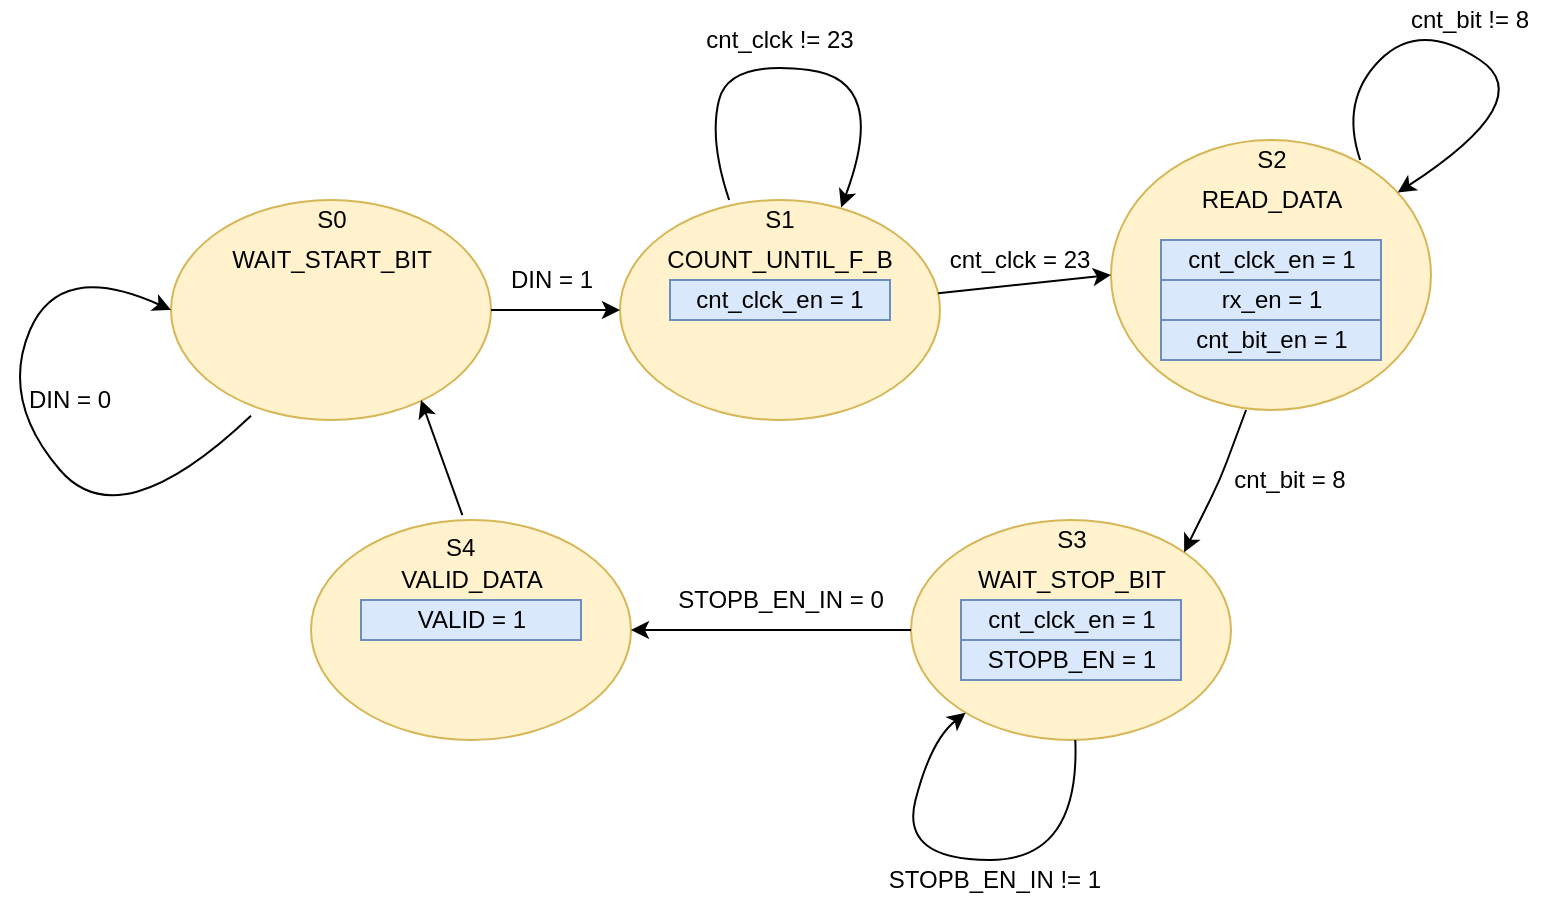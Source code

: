 <mxfile version="14.5.10" type="device"><diagram id="DtR8W_wEZlCpwMKpdQPS" name="Page-1"><mxGraphModel dx="1038" dy="551" grid="1" gridSize="10" guides="1" tooltips="1" connect="1" arrows="1" fold="1" page="1" pageScale="1" pageWidth="850" pageHeight="1100" math="0" shadow="0"><root><mxCell id="0"/><mxCell id="1" parent="0"/><mxCell id="EzQlOFbN46vI_-Dya54i-2" value="" style="ellipse;whiteSpace=wrap;html=1;fillColor=#fff2cc;strokeColor=#d6b656;" vertex="1" parent="1"><mxGeometry x="105.5" y="290" width="160" height="110" as="geometry"/></mxCell><mxCell id="EzQlOFbN46vI_-Dya54i-4" value="" style="ellipse;whiteSpace=wrap;html=1;fillColor=#fff2cc;strokeColor=#d6b656;" vertex="1" parent="1"><mxGeometry x="330" y="290" width="160" height="110" as="geometry"/></mxCell><mxCell id="EzQlOFbN46vI_-Dya54i-5" value="" style="ellipse;whiteSpace=wrap;html=1;fillColor=#fff2cc;strokeColor=#d6b656;" vertex="1" parent="1"><mxGeometry x="575.5" y="260" width="160" height="135" as="geometry"/></mxCell><mxCell id="EzQlOFbN46vI_-Dya54i-6" value="" style="ellipse;whiteSpace=wrap;html=1;fillColor=#fff2cc;strokeColor=#d6b656;" vertex="1" parent="1"><mxGeometry x="175.5" y="450" width="160" height="110" as="geometry"/></mxCell><mxCell id="EzQlOFbN46vI_-Dya54i-7" value="" style="ellipse;whiteSpace=wrap;html=1;fillColor=#fff2cc;strokeColor=#d6b656;" vertex="1" parent="1"><mxGeometry x="475.5" y="450" width="160" height="110" as="geometry"/></mxCell><mxCell id="EzQlOFbN46vI_-Dya54i-9" value="WAIT_START_BIT" style="text;html=1;strokeColor=none;fillColor=none;align=center;verticalAlign=middle;whiteSpace=wrap;rounded=0;" vertex="1" parent="1"><mxGeometry x="165.5" y="310" width="40" height="20" as="geometry"/></mxCell><mxCell id="EzQlOFbN46vI_-Dya54i-15" value="COUNT_UNTIL_F_B" style="text;html=1;strokeColor=none;fillColor=none;align=center;verticalAlign=middle;whiteSpace=wrap;rounded=0;" vertex="1" parent="1"><mxGeometry x="389.5" y="310" width="40" height="20" as="geometry"/></mxCell><mxCell id="EzQlOFbN46vI_-Dya54i-16" value="READ_DATA" style="text;html=1;strokeColor=none;fillColor=none;align=center;verticalAlign=middle;whiteSpace=wrap;rounded=0;" vertex="1" parent="1"><mxGeometry x="635.5" y="280" width="40" height="20" as="geometry"/></mxCell><mxCell id="EzQlOFbN46vI_-Dya54i-17" value="WAIT_STOP_BIT" style="text;html=1;strokeColor=none;fillColor=none;align=center;verticalAlign=middle;whiteSpace=wrap;rounded=0;" vertex="1" parent="1"><mxGeometry x="535.5" y="470" width="40" height="20" as="geometry"/></mxCell><mxCell id="EzQlOFbN46vI_-Dya54i-20" value="VALID_DATA" style="text;html=1;strokeColor=none;fillColor=none;align=center;verticalAlign=middle;whiteSpace=wrap;rounded=0;" vertex="1" parent="1"><mxGeometry x="230.5" y="470" width="50" height="20" as="geometry"/></mxCell><mxCell id="EzQlOFbN46vI_-Dya54i-32" value="" style="curved=1;endArrow=classic;html=1;exitX=0.25;exitY=0.981;exitDx=0;exitDy=0;exitPerimeter=0;entryX=0;entryY=0.5;entryDx=0;entryDy=0;" edge="1" parent="1" source="EzQlOFbN46vI_-Dya54i-2" target="EzQlOFbN46vI_-Dya54i-2"><mxGeometry width="50" height="50" relative="1" as="geometry"><mxPoint x="30" y="450" as="sourcePoint"/><mxPoint x="80" y="400" as="targetPoint"/><Array as="points"><mxPoint x="80" y="460"/><mxPoint x="20" y="390"/><mxPoint x="50" y="320"/></Array></mxGeometry></mxCell><mxCell id="EzQlOFbN46vI_-Dya54i-33" value="DIN = 0" style="text;html=1;strokeColor=none;fillColor=none;align=center;verticalAlign=middle;whiteSpace=wrap;rounded=0;" vertex="1" parent="1"><mxGeometry x="20" y="380" width="70" height="20" as="geometry"/></mxCell><mxCell id="EzQlOFbN46vI_-Dya54i-37" value="" style="endArrow=classic;html=1;exitX=1;exitY=0.5;exitDx=0;exitDy=0;entryX=0;entryY=0.5;entryDx=0;entryDy=0;" edge="1" parent="1" source="EzQlOFbN46vI_-Dya54i-2" target="EzQlOFbN46vI_-Dya54i-4"><mxGeometry width="50" height="50" relative="1" as="geometry"><mxPoint x="320" y="270" as="sourcePoint"/><mxPoint x="370" y="220" as="targetPoint"/><Array as="points"/></mxGeometry></mxCell><mxCell id="EzQlOFbN46vI_-Dya54i-38" value="" style="endArrow=classic;html=1;entryX=0;entryY=0.5;entryDx=0;entryDy=0;" edge="1" parent="1" source="EzQlOFbN46vI_-Dya54i-4" target="EzQlOFbN46vI_-Dya54i-5"><mxGeometry width="50" height="50" relative="1" as="geometry"><mxPoint x="510" y="345" as="sourcePoint"/><mxPoint x="355.5" y="355" as="targetPoint"/><Array as="points"/></mxGeometry></mxCell><mxCell id="EzQlOFbN46vI_-Dya54i-40" value="" style="endArrow=classic;html=1;entryX=1;entryY=0.5;entryDx=0;entryDy=0;exitX=0;exitY=0.5;exitDx=0;exitDy=0;" edge="1" parent="1" source="EzQlOFbN46vI_-Dya54i-7" target="EzQlOFbN46vI_-Dya54i-6"><mxGeometry width="50" height="50" relative="1" as="geometry"><mxPoint x="560.0" y="420" as="sourcePoint"/><mxPoint x="630.0" y="420" as="targetPoint"/><Array as="points"/></mxGeometry></mxCell><mxCell id="EzQlOFbN46vI_-Dya54i-41" value="" style="endArrow=classic;html=1;entryX=1;entryY=0;entryDx=0;entryDy=0;exitX=0.422;exitY=1;exitDx=0;exitDy=0;exitPerimeter=0;" edge="1" parent="1" source="EzQlOFbN46vI_-Dya54i-5" target="EzQlOFbN46vI_-Dya54i-7"><mxGeometry width="50" height="50" relative="1" as="geometry"><mxPoint x="640.7" y="409.34" as="sourcePoint"/><mxPoint x="601.34" y="464.18" as="targetPoint"/><Array as="points"><mxPoint x="630" y="430"/></Array></mxGeometry></mxCell><mxCell id="EzQlOFbN46vI_-Dya54i-43" value="" style="endArrow=classic;html=1;entryX=1;entryY=0.5;entryDx=0;entryDy=0;exitX=0.473;exitY=-0.022;exitDx=0;exitDy=0;exitPerimeter=0;" edge="1" parent="1" source="EzQlOFbN46vI_-Dya54i-6"><mxGeometry width="50" height="50" relative="1" as="geometry"><mxPoint x="370.5" y="390" as="sourcePoint"/><mxPoint x="230.5" y="390" as="targetPoint"/><Array as="points"/></mxGeometry></mxCell><mxCell id="EzQlOFbN46vI_-Dya54i-45" value="DIN = 1" style="text;html=1;strokeColor=none;fillColor=none;align=center;verticalAlign=middle;whiteSpace=wrap;rounded=0;" vertex="1" parent="1"><mxGeometry x="265.5" y="320" width="60" height="20" as="geometry"/></mxCell><mxCell id="EzQlOFbN46vI_-Dya54i-49" value="cnt_clck_en = 1" style="text;html=1;strokeColor=#6c8ebf;fillColor=#dae8fc;align=center;verticalAlign=middle;whiteSpace=wrap;rounded=0;" vertex="1" parent="1"><mxGeometry x="355" y="330" width="110" height="20" as="geometry"/></mxCell><mxCell id="EzQlOFbN46vI_-Dya54i-51" value="cnt_clck_en = 1" style="text;html=1;strokeColor=#6c8ebf;fillColor=#dae8fc;align=center;verticalAlign=middle;whiteSpace=wrap;rounded=0;" vertex="1" parent="1"><mxGeometry x="600.5" y="310" width="110" height="20" as="geometry"/></mxCell><mxCell id="EzQlOFbN46vI_-Dya54i-52" value="cnt_clck_en = 1" style="text;html=1;strokeColor=#6c8ebf;fillColor=#dae8fc;align=center;verticalAlign=middle;whiteSpace=wrap;rounded=0;" vertex="1" parent="1"><mxGeometry x="500.5" y="490" width="110" height="20" as="geometry"/></mxCell><mxCell id="EzQlOFbN46vI_-Dya54i-55" value="" style="curved=1;endArrow=classic;html=1;exitX=0.341;exitY=0;exitDx=0;exitDy=0;exitPerimeter=0;entryX=0.691;entryY=0.034;entryDx=0;entryDy=0;entryPerimeter=0;" edge="1" parent="1" source="EzQlOFbN46vI_-Dya54i-4" target="EzQlOFbN46vI_-Dya54i-4"><mxGeometry width="50" height="50" relative="1" as="geometry"><mxPoint x="324.5" y="280" as="sourcePoint"/><mxPoint x="454.5" y="240" as="targetPoint"/><Array as="points"><mxPoint x="374.5" y="260"/><mxPoint x="384.5" y="220"/><mxPoint x="464.5" y="230"/></Array></mxGeometry></mxCell><mxCell id="EzQlOFbN46vI_-Dya54i-57" value="cnt_clck != 23" style="text;html=1;strokeColor=none;fillColor=none;align=center;verticalAlign=middle;whiteSpace=wrap;rounded=0;" vertex="1" parent="1"><mxGeometry x="370" y="200" width="80" height="20" as="geometry"/></mxCell><mxCell id="EzQlOFbN46vI_-Dya54i-58" value="S0" style="text;html=1;strokeColor=none;fillColor=none;align=center;verticalAlign=middle;whiteSpace=wrap;rounded=0;" vertex="1" parent="1"><mxGeometry x="165.5" y="290" width="40" height="20" as="geometry"/></mxCell><mxCell id="EzQlOFbN46vI_-Dya54i-59" value="S1" style="text;html=1;strokeColor=none;fillColor=none;align=center;verticalAlign=middle;whiteSpace=wrap;rounded=0;" vertex="1" parent="1"><mxGeometry x="389.5" y="290" width="40" height="20" as="geometry"/></mxCell><mxCell id="EzQlOFbN46vI_-Dya54i-60" value="S2" style="text;html=1;strokeColor=none;fillColor=none;align=center;verticalAlign=middle;whiteSpace=wrap;rounded=0;" vertex="1" parent="1"><mxGeometry x="635.5" y="260" width="40" height="20" as="geometry"/></mxCell><mxCell id="EzQlOFbN46vI_-Dya54i-61" value="S3" style="text;html=1;strokeColor=none;fillColor=none;align=center;verticalAlign=middle;whiteSpace=wrap;rounded=0;" vertex="1" parent="1"><mxGeometry x="535.5" y="450" width="40" height="20" as="geometry"/></mxCell><mxCell id="EzQlOFbN46vI_-Dya54i-63" value="S4" style="text;whiteSpace=wrap;html=1;" vertex="1" parent="1"><mxGeometry x="240.5" y="450" width="40" height="30" as="geometry"/></mxCell><mxCell id="EzQlOFbN46vI_-Dya54i-65" value="rx_en = 1" style="text;html=1;strokeColor=#6c8ebf;fillColor=#dae8fc;align=center;verticalAlign=middle;whiteSpace=wrap;rounded=0;" vertex="1" parent="1"><mxGeometry x="600.5" y="330" width="110" height="20" as="geometry"/></mxCell><mxCell id="EzQlOFbN46vI_-Dya54i-68" value="cnt_bit_en = 1" style="text;html=1;strokeColor=#6c8ebf;fillColor=#dae8fc;align=center;verticalAlign=middle;whiteSpace=wrap;rounded=0;" vertex="1" parent="1"><mxGeometry x="600.5" y="350" width="110" height="20" as="geometry"/></mxCell><mxCell id="EzQlOFbN46vI_-Dya54i-69" value="STOPB_EN = 1" style="text;html=1;strokeColor=#6c8ebf;fillColor=#dae8fc;align=center;verticalAlign=middle;whiteSpace=wrap;rounded=0;" vertex="1" parent="1"><mxGeometry x="500.5" y="510" width="110" height="20" as="geometry"/></mxCell><mxCell id="EzQlOFbN46vI_-Dya54i-70" value="VALID = 1" style="text;html=1;strokeColor=#6c8ebf;fillColor=#dae8fc;align=center;verticalAlign=middle;whiteSpace=wrap;rounded=0;" vertex="1" parent="1"><mxGeometry x="200.5" y="490" width="110" height="20" as="geometry"/></mxCell><mxCell id="EzQlOFbN46vI_-Dya54i-71" value="cnt_clck = 23" style="text;html=1;strokeColor=none;fillColor=none;align=center;verticalAlign=middle;whiteSpace=wrap;rounded=0;" vertex="1" parent="1"><mxGeometry x="490" y="310" width="80" height="20" as="geometry"/></mxCell><mxCell id="EzQlOFbN46vI_-Dya54i-72" value="" style="curved=1;endArrow=classic;html=1;exitX=0.341;exitY=0;exitDx=0;exitDy=0;exitPerimeter=0;" edge="1" parent="1" target="EzQlOFbN46vI_-Dya54i-5"><mxGeometry width="50" height="50" relative="1" as="geometry"><mxPoint x="700.06" y="270" as="sourcePoint"/><mxPoint x="756.06" y="273.74" as="targetPoint"/><Array as="points"><mxPoint x="690" y="240"/><mxPoint x="730" y="200"/><mxPoint x="790" y="240"/></Array></mxGeometry></mxCell><mxCell id="EzQlOFbN46vI_-Dya54i-73" value="cnt_bit != 8" style="text;html=1;strokeColor=none;fillColor=none;align=center;verticalAlign=middle;whiteSpace=wrap;rounded=0;" vertex="1" parent="1"><mxGeometry x="720" y="190" width="70" height="20" as="geometry"/></mxCell><mxCell id="EzQlOFbN46vI_-Dya54i-74" value="cnt_bit = 8" style="text;html=1;strokeColor=none;fillColor=none;align=center;verticalAlign=middle;whiteSpace=wrap;rounded=0;" vertex="1" parent="1"><mxGeometry x="630" y="420" width="70" height="20" as="geometry"/></mxCell><mxCell id="EzQlOFbN46vI_-Dya54i-77" value="" style="curved=1;endArrow=classic;html=1;" edge="1" parent="1" source="EzQlOFbN46vI_-Dya54i-7" target="EzQlOFbN46vI_-Dya54i-7"><mxGeometry width="50" height="50" relative="1" as="geometry"><mxPoint x="485.5" y="610" as="sourcePoint"/><mxPoint x="535.5" y="560" as="targetPoint"/><Array as="points"><mxPoint x="560" y="620"/><mxPoint x="470" y="620"/><mxPoint x="485.5" y="560"/></Array></mxGeometry></mxCell><mxCell id="EzQlOFbN46vI_-Dya54i-78" value="STOPB_EN_IN != 1" style="text;html=1;strokeColor=none;fillColor=none;align=center;verticalAlign=middle;whiteSpace=wrap;rounded=0;" vertex="1" parent="1"><mxGeometry x="450" y="620" width="134.5" height="20" as="geometry"/></mxCell><mxCell id="EzQlOFbN46vI_-Dya54i-81" value="STOPB_EN_IN = 0" style="text;html=1;strokeColor=none;fillColor=none;align=center;verticalAlign=middle;whiteSpace=wrap;rounded=0;" vertex="1" parent="1"><mxGeometry x="342.75" y="480" width="134.5" height="20" as="geometry"/></mxCell></root></mxGraphModel></diagram></mxfile>